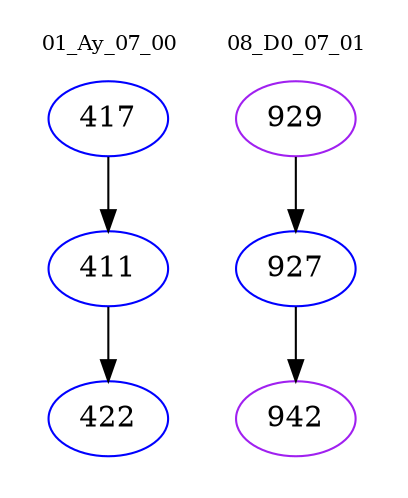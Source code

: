digraph{
subgraph cluster_0 {
color = white
label = "01_Ay_07_00";
fontsize=10;
T0_417 [label="417", color="blue"]
T0_417 -> T0_411 [color="black"]
T0_411 [label="411", color="blue"]
T0_411 -> T0_422 [color="black"]
T0_422 [label="422", color="blue"]
}
subgraph cluster_1 {
color = white
label = "08_D0_07_01";
fontsize=10;
T1_929 [label="929", color="purple"]
T1_929 -> T1_927 [color="black"]
T1_927 [label="927", color="blue"]
T1_927 -> T1_942 [color="black"]
T1_942 [label="942", color="purple"]
}
}
